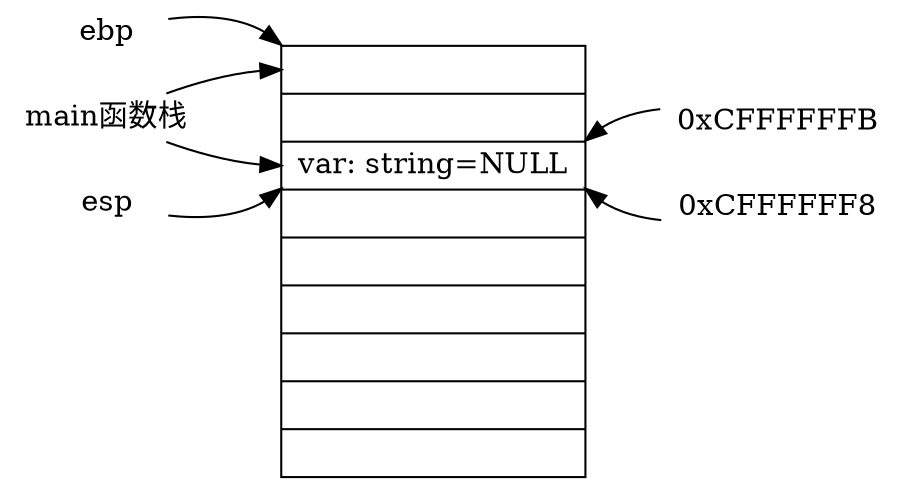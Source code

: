digraph G{
   
        rankdir=LR;
        node[shape=record,width=.8,height=.1];
        node0 [label ="<fb>|<f0> |<f1> var: string=NULL|<f2> |<f3>|<f4>|<f5>|<f6>|<f7>"];
        stack_bottom [shape=plaintext,label="main函数栈"];
        ebp [shape=plaintext,label="ebp"];
        esp [shape=plaintext,label="esp"];
        stack_bottom->node0:fb;
        stack_bottom->node0:f1;
        //node0:f1-> null[shape=plaintext];
        ebp->node0:fb:nw;
        esp->node0:f1:sw;

        addr1 [shape=plaintext,label="0xCFFFFFFB"];
        addr2 [shape=plaintext,label="0xCFFFFFF8"];

        node0:f1:ne->addr1[dir=back];
        node0:f1:se->addr2[dir=back];
}